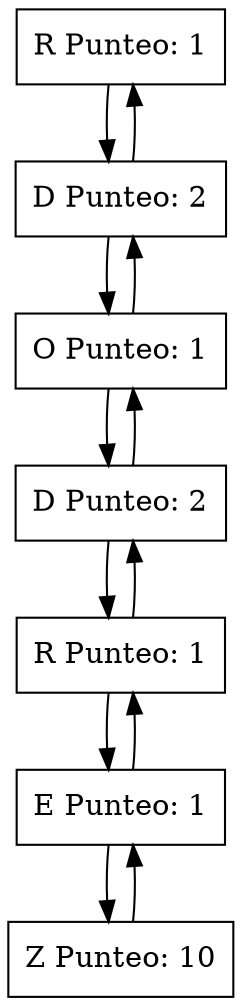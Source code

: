 digraph FichasJug2{ 
 linkdir=LR 
nodo0[shape= record label="R
 Punteo: 1"];
nodo1[shape= record label="D
 Punteo: 2"];
nodo2[shape= record label="O
 Punteo: 1"];
nodo3[shape= record label="D
 Punteo: 2"];
nodo4[shape= record label="R
 Punteo: 1"];
nodo5[shape= record label="E
 Punteo: 1"];
nodo6[shape= record label="Z
 Punteo: 10"];

nodo0 -> nodo1
nodo1 -> nodo2
nodo1 -> nodo0
nodo2 -> nodo3
nodo2 -> nodo1
nodo3 -> nodo4
nodo3 -> nodo2
nodo4 -> nodo5
nodo4 -> nodo3
nodo5 -> nodo6
nodo5 -> nodo4
nodo6 -> nodo5
}
